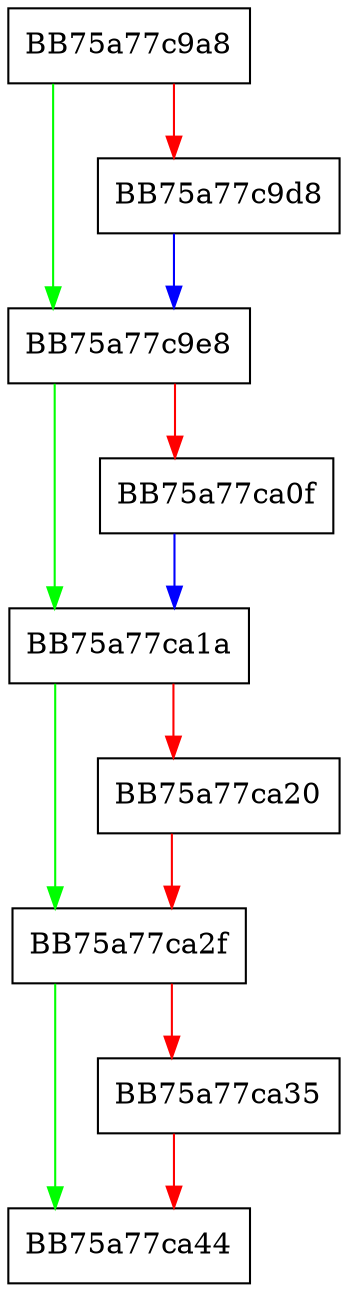 digraph _wtoi {
  node [shape="box"];
  graph [splines=ortho];
  BB75a77c9a8 -> BB75a77c9e8 [color="green"];
  BB75a77c9a8 -> BB75a77c9d8 [color="red"];
  BB75a77c9d8 -> BB75a77c9e8 [color="blue"];
  BB75a77c9e8 -> BB75a77ca1a [color="green"];
  BB75a77c9e8 -> BB75a77ca0f [color="red"];
  BB75a77ca0f -> BB75a77ca1a [color="blue"];
  BB75a77ca1a -> BB75a77ca2f [color="green"];
  BB75a77ca1a -> BB75a77ca20 [color="red"];
  BB75a77ca20 -> BB75a77ca2f [color="red"];
  BB75a77ca2f -> BB75a77ca44 [color="green"];
  BB75a77ca2f -> BB75a77ca35 [color="red"];
  BB75a77ca35 -> BB75a77ca44 [color="red"];
}